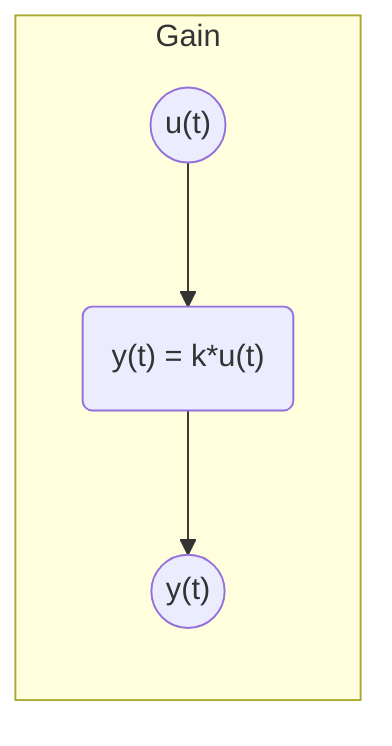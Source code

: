 flowchart TB
    subgraph "Gain"
        direction TB
        u(("u(t)")) --> k("y(t) = k*u(t)") --> y(("y(t)"))
    end